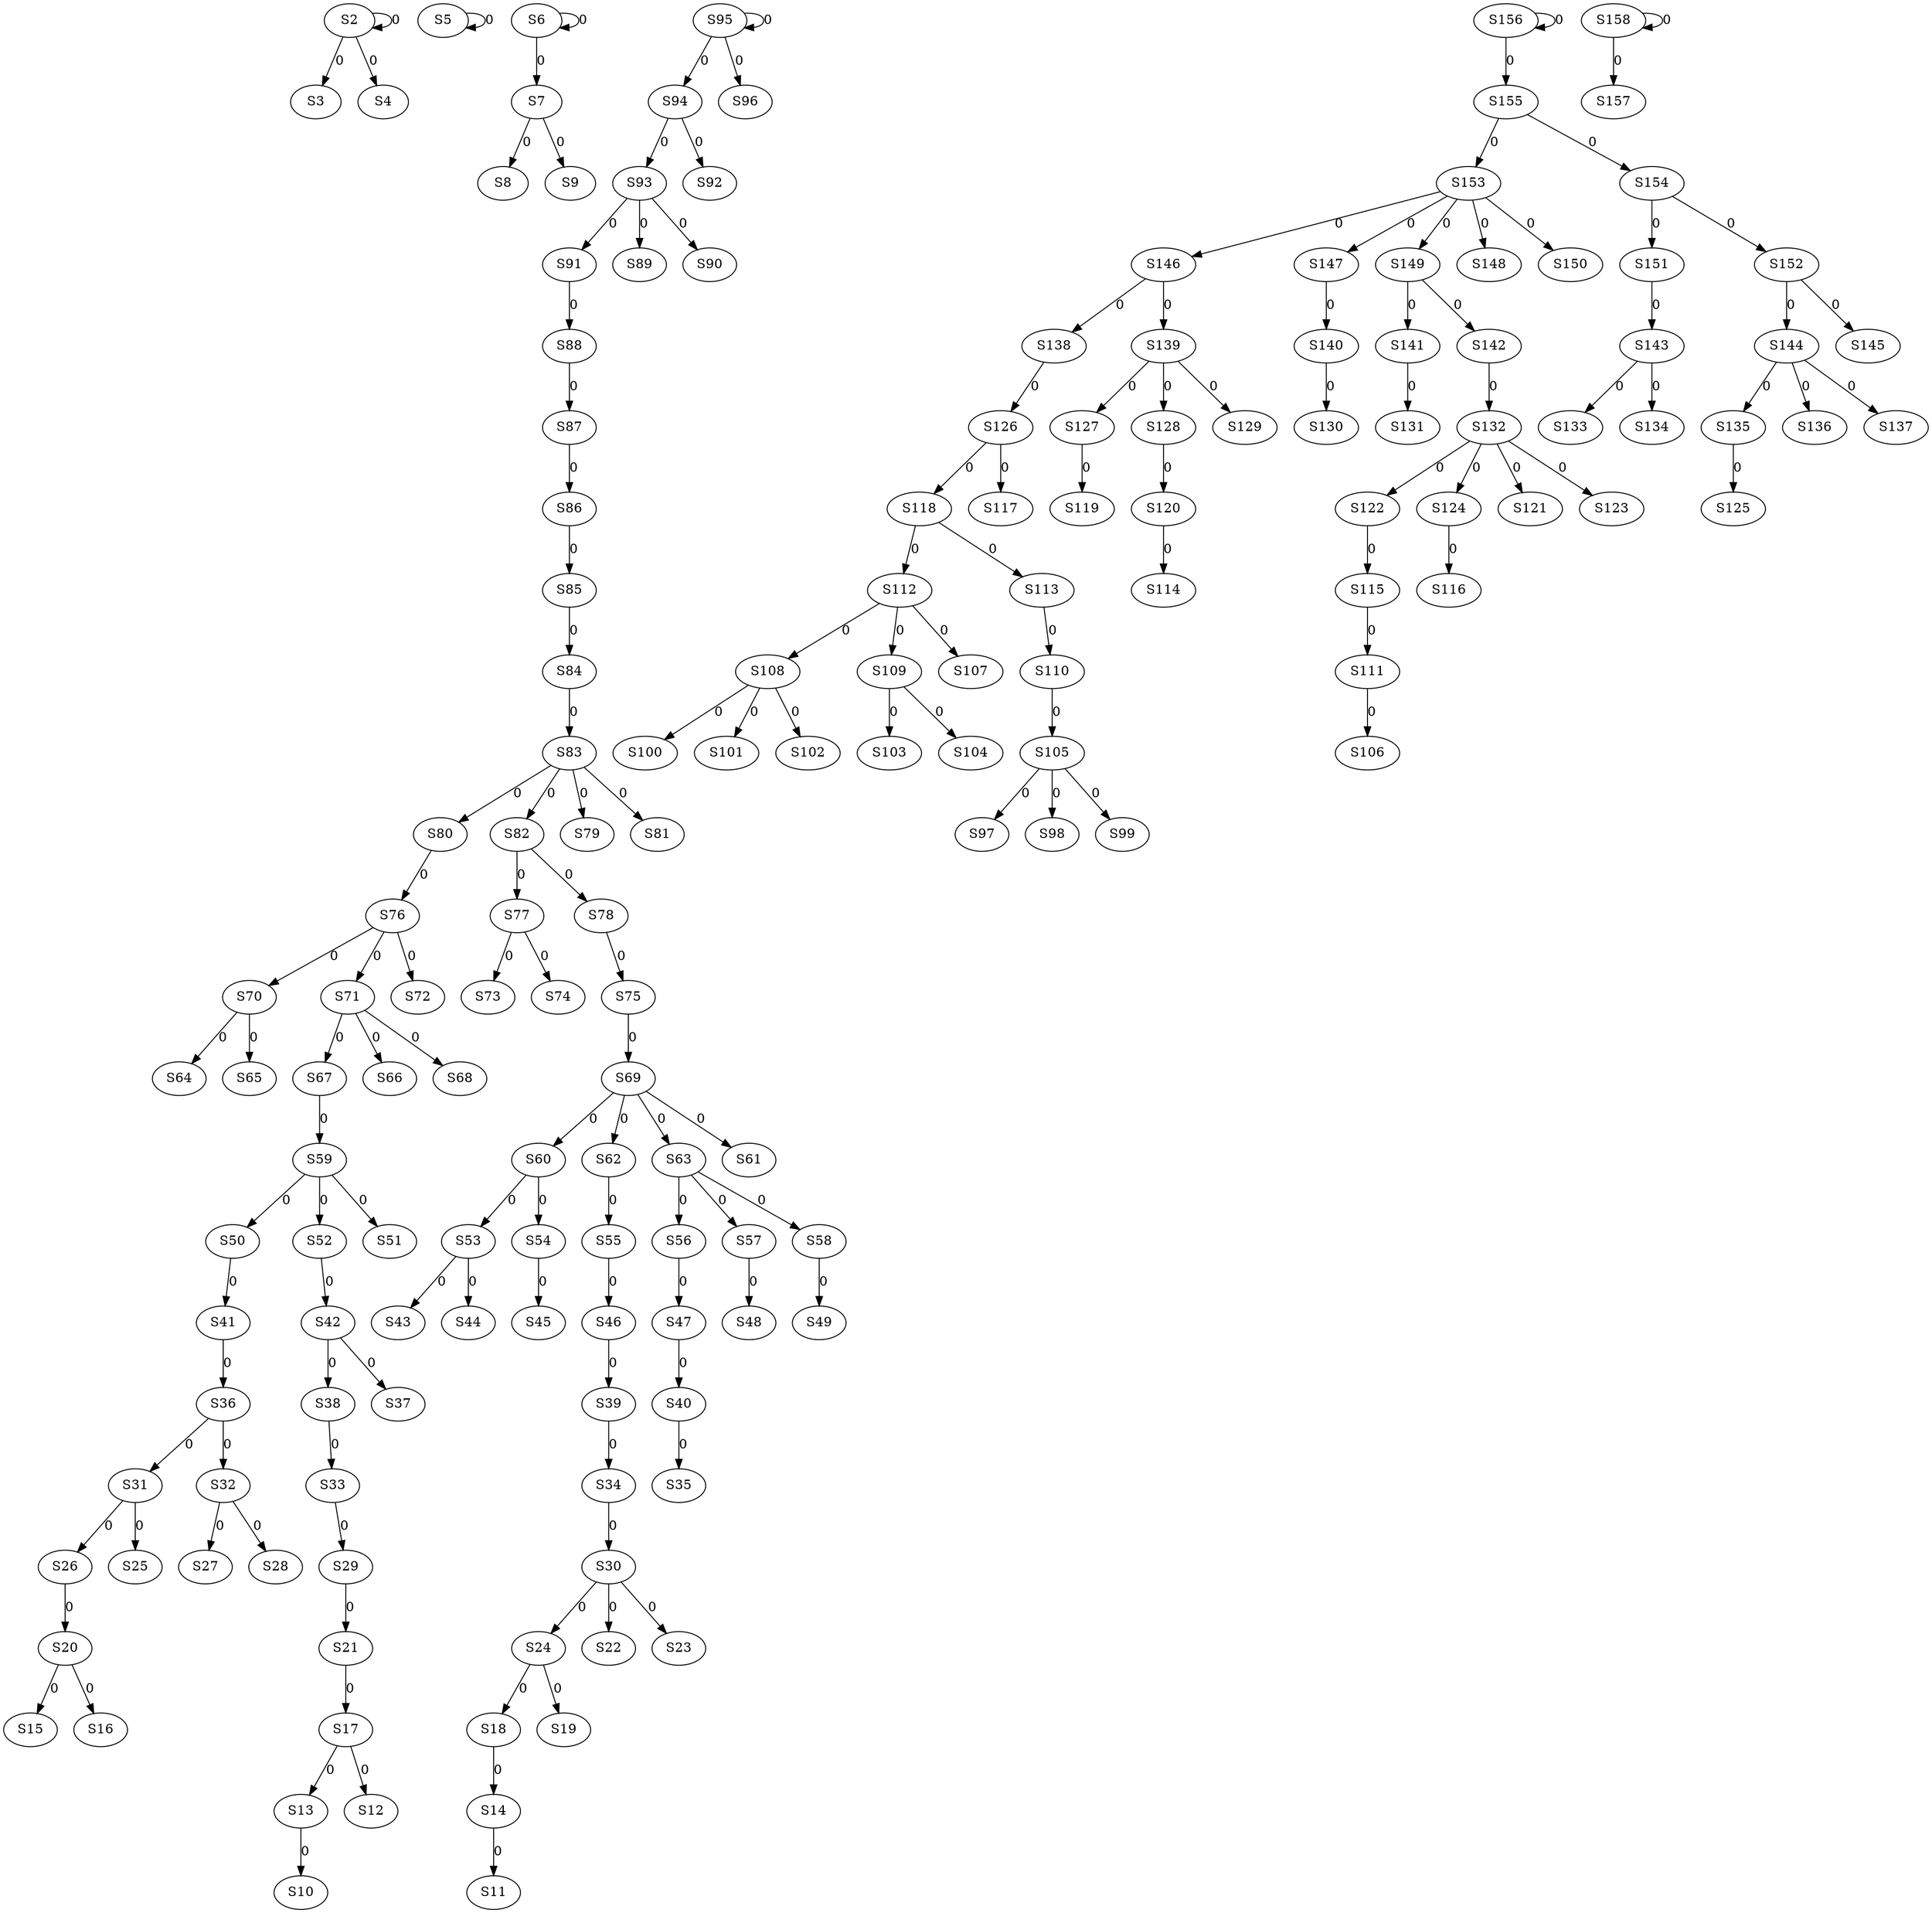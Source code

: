 strict digraph {
	S2 -> S2 [ label = 0 ];
	S2 -> S3 [ label = 0 ];
	S2 -> S4 [ label = 0 ];
	S5 -> S5 [ label = 0 ];
	S6 -> S6 [ label = 0 ];
	S6 -> S7 [ label = 0 ];
	S7 -> S8 [ label = 0 ];
	S7 -> S9 [ label = 0 ];
	S13 -> S10 [ label = 0 ];
	S14 -> S11 [ label = 0 ];
	S17 -> S12 [ label = 0 ];
	S17 -> S13 [ label = 0 ];
	S18 -> S14 [ label = 0 ];
	S20 -> S15 [ label = 0 ];
	S20 -> S16 [ label = 0 ];
	S21 -> S17 [ label = 0 ];
	S24 -> S18 [ label = 0 ];
	S24 -> S19 [ label = 0 ];
	S26 -> S20 [ label = 0 ];
	S29 -> S21 [ label = 0 ];
	S30 -> S22 [ label = 0 ];
	S30 -> S23 [ label = 0 ];
	S30 -> S24 [ label = 0 ];
	S31 -> S25 [ label = 0 ];
	S31 -> S26 [ label = 0 ];
	S32 -> S27 [ label = 0 ];
	S32 -> S28 [ label = 0 ];
	S33 -> S29 [ label = 0 ];
	S34 -> S30 [ label = 0 ];
	S36 -> S31 [ label = 0 ];
	S36 -> S32 [ label = 0 ];
	S38 -> S33 [ label = 0 ];
	S39 -> S34 [ label = 0 ];
	S40 -> S35 [ label = 0 ];
	S41 -> S36 [ label = 0 ];
	S42 -> S37 [ label = 0 ];
	S42 -> S38 [ label = 0 ];
	S46 -> S39 [ label = 0 ];
	S47 -> S40 [ label = 0 ];
	S50 -> S41 [ label = 0 ];
	S52 -> S42 [ label = 0 ];
	S53 -> S43 [ label = 0 ];
	S53 -> S44 [ label = 0 ];
	S54 -> S45 [ label = 0 ];
	S55 -> S46 [ label = 0 ];
	S56 -> S47 [ label = 0 ];
	S57 -> S48 [ label = 0 ];
	S58 -> S49 [ label = 0 ];
	S59 -> S50 [ label = 0 ];
	S59 -> S51 [ label = 0 ];
	S59 -> S52 [ label = 0 ];
	S60 -> S53 [ label = 0 ];
	S60 -> S54 [ label = 0 ];
	S62 -> S55 [ label = 0 ];
	S63 -> S56 [ label = 0 ];
	S63 -> S57 [ label = 0 ];
	S63 -> S58 [ label = 0 ];
	S67 -> S59 [ label = 0 ];
	S69 -> S60 [ label = 0 ];
	S69 -> S61 [ label = 0 ];
	S69 -> S62 [ label = 0 ];
	S69 -> S63 [ label = 0 ];
	S70 -> S64 [ label = 0 ];
	S70 -> S65 [ label = 0 ];
	S71 -> S66 [ label = 0 ];
	S71 -> S67 [ label = 0 ];
	S71 -> S68 [ label = 0 ];
	S75 -> S69 [ label = 0 ];
	S76 -> S70 [ label = 0 ];
	S76 -> S71 [ label = 0 ];
	S76 -> S72 [ label = 0 ];
	S77 -> S73 [ label = 0 ];
	S77 -> S74 [ label = 0 ];
	S78 -> S75 [ label = 0 ];
	S80 -> S76 [ label = 0 ];
	S82 -> S77 [ label = 0 ];
	S82 -> S78 [ label = 0 ];
	S83 -> S79 [ label = 0 ];
	S83 -> S80 [ label = 0 ];
	S83 -> S81 [ label = 0 ];
	S83 -> S82 [ label = 0 ];
	S84 -> S83 [ label = 0 ];
	S85 -> S84 [ label = 0 ];
	S86 -> S85 [ label = 0 ];
	S87 -> S86 [ label = 0 ];
	S88 -> S87 [ label = 0 ];
	S91 -> S88 [ label = 0 ];
	S93 -> S89 [ label = 0 ];
	S93 -> S90 [ label = 0 ];
	S93 -> S91 [ label = 0 ];
	S94 -> S92 [ label = 0 ];
	S94 -> S93 [ label = 0 ];
	S95 -> S94 [ label = 0 ];
	S95 -> S95 [ label = 0 ];
	S95 -> S96 [ label = 0 ];
	S105 -> S97 [ label = 0 ];
	S105 -> S98 [ label = 0 ];
	S105 -> S99 [ label = 0 ];
	S108 -> S100 [ label = 0 ];
	S108 -> S101 [ label = 0 ];
	S108 -> S102 [ label = 0 ];
	S109 -> S103 [ label = 0 ];
	S109 -> S104 [ label = 0 ];
	S110 -> S105 [ label = 0 ];
	S111 -> S106 [ label = 0 ];
	S112 -> S107 [ label = 0 ];
	S112 -> S108 [ label = 0 ];
	S112 -> S109 [ label = 0 ];
	S113 -> S110 [ label = 0 ];
	S115 -> S111 [ label = 0 ];
	S118 -> S112 [ label = 0 ];
	S118 -> S113 [ label = 0 ];
	S120 -> S114 [ label = 0 ];
	S122 -> S115 [ label = 0 ];
	S124 -> S116 [ label = 0 ];
	S126 -> S117 [ label = 0 ];
	S126 -> S118 [ label = 0 ];
	S127 -> S119 [ label = 0 ];
	S128 -> S120 [ label = 0 ];
	S132 -> S121 [ label = 0 ];
	S132 -> S122 [ label = 0 ];
	S132 -> S123 [ label = 0 ];
	S132 -> S124 [ label = 0 ];
	S135 -> S125 [ label = 0 ];
	S138 -> S126 [ label = 0 ];
	S139 -> S127 [ label = 0 ];
	S139 -> S128 [ label = 0 ];
	S139 -> S129 [ label = 0 ];
	S140 -> S130 [ label = 0 ];
	S141 -> S131 [ label = 0 ];
	S142 -> S132 [ label = 0 ];
	S143 -> S133 [ label = 0 ];
	S143 -> S134 [ label = 0 ];
	S144 -> S135 [ label = 0 ];
	S144 -> S136 [ label = 0 ];
	S144 -> S137 [ label = 0 ];
	S146 -> S138 [ label = 0 ];
	S146 -> S139 [ label = 0 ];
	S147 -> S140 [ label = 0 ];
	S149 -> S141 [ label = 0 ];
	S149 -> S142 [ label = 0 ];
	S151 -> S143 [ label = 0 ];
	S152 -> S144 [ label = 0 ];
	S152 -> S145 [ label = 0 ];
	S153 -> S146 [ label = 0 ];
	S153 -> S147 [ label = 0 ];
	S153 -> S148 [ label = 0 ];
	S153 -> S149 [ label = 0 ];
	S153 -> S150 [ label = 0 ];
	S154 -> S151 [ label = 0 ];
	S154 -> S152 [ label = 0 ];
	S155 -> S153 [ label = 0 ];
	S155 -> S154 [ label = 0 ];
	S156 -> S155 [ label = 0 ];
	S156 -> S156 [ label = 0 ];
	S158 -> S157 [ label = 0 ];
	S158 -> S158 [ label = 0 ];
}